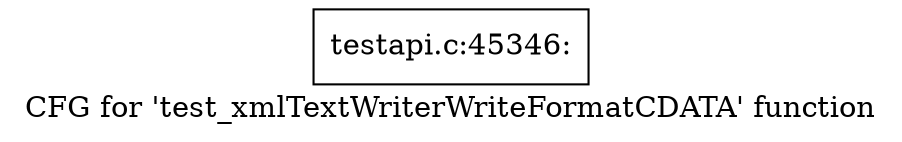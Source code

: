 digraph "CFG for 'test_xmlTextWriterWriteFormatCDATA' function" {
	label="CFG for 'test_xmlTextWriterWriteFormatCDATA' function";

	Node0x59133b0 [shape=record,label="{testapi.c:45346:}"];
}
